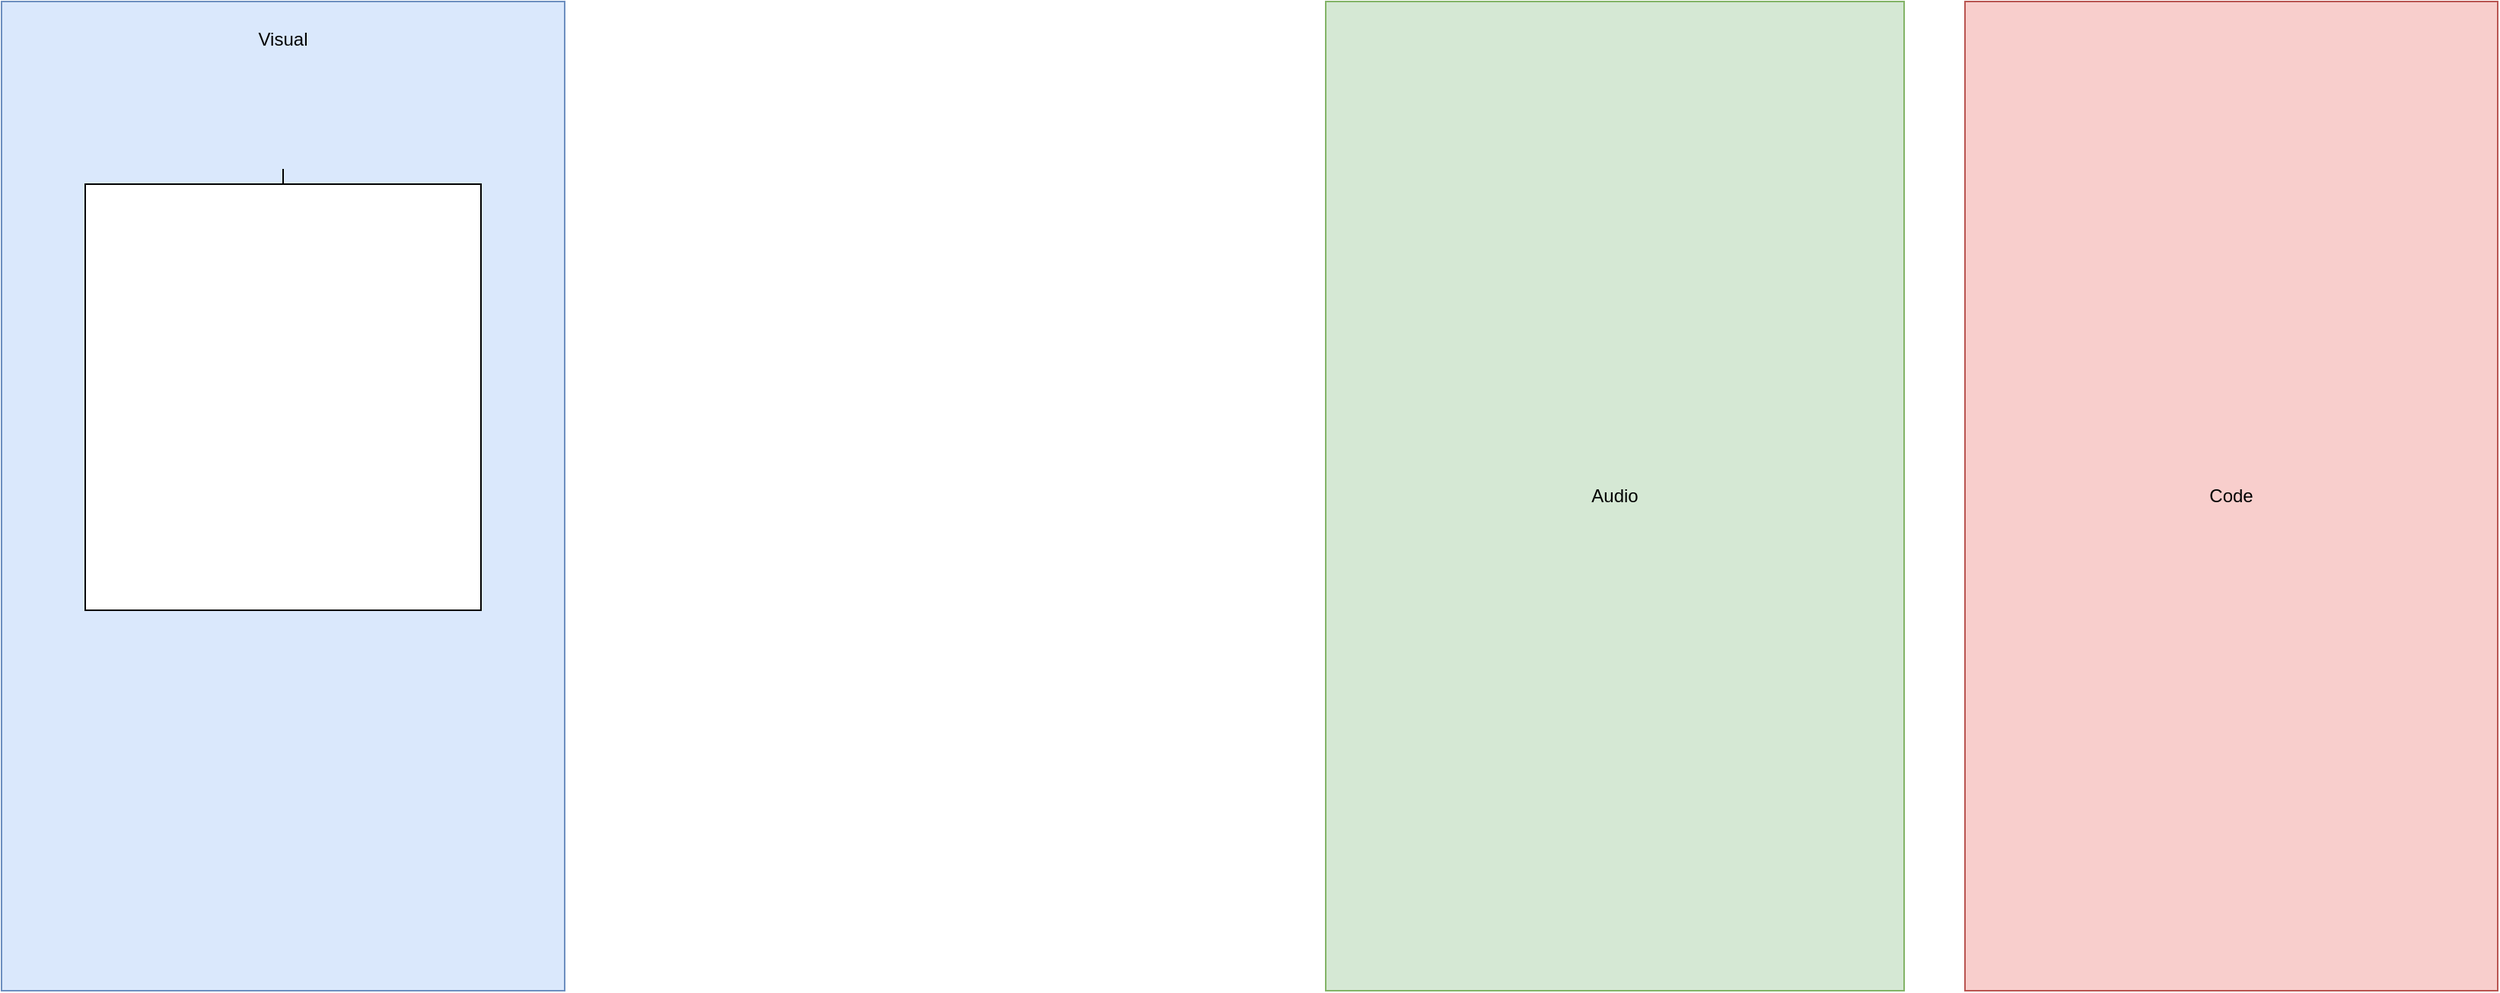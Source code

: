 <mxfile version="22.0.6" type="github">
  <diagram name="Page-1" id="24QNUBauEptLFehuIoLe">
    <mxGraphModel dx="3160" dy="1322" grid="1" gridSize="10" guides="1" tooltips="1" connect="1" arrows="1" fold="1" page="1" pageScale="1" pageWidth="850" pageHeight="1100" math="0" shadow="0">
      <root>
        <mxCell id="0" />
        <mxCell id="1" parent="0" />
        <mxCell id="oC2lkdSRTwGsGQrgg0Gq-1" value="" style="rounded=0;whiteSpace=wrap;html=1;fillColor=#dae8fc;strokeColor=#6c8ebf;" vertex="1" parent="1">
          <mxGeometry x="-140" y="20" width="370" height="650" as="geometry" />
        </mxCell>
        <mxCell id="oC2lkdSRTwGsGQrgg0Gq-2" value="Audio" style="rounded=0;whiteSpace=wrap;html=1;fillColor=#d5e8d4;strokeColor=#82b366;" vertex="1" parent="1">
          <mxGeometry x="730" y="20" width="380" height="650" as="geometry" />
        </mxCell>
        <mxCell id="oC2lkdSRTwGsGQrgg0Gq-3" value="Code" style="rounded=0;whiteSpace=wrap;html=1;fillColor=#f8cecc;strokeColor=#b85450;" vertex="1" parent="1">
          <mxGeometry x="1150" y="20" width="350" height="650" as="geometry" />
        </mxCell>
        <mxCell id="oC2lkdSRTwGsGQrgg0Gq-4" value="Visual" style="text;html=1;strokeColor=none;fillColor=none;align=center;verticalAlign=middle;whiteSpace=wrap;rounded=0;" vertex="1" parent="1">
          <mxGeometry x="15" y="30" width="60" height="30" as="geometry" />
        </mxCell>
        <mxCell id="oC2lkdSRTwGsGQrgg0Gq-9" style="edgeStyle=orthogonalEdgeStyle;rounded=0;orthogonalLoop=1;jettySize=auto;html=1;" edge="1" parent="1" source="oC2lkdSRTwGsGQrgg0Gq-7" target="oC2lkdSRTwGsGQrgg0Gq-8">
          <mxGeometry relative="1" as="geometry" />
        </mxCell>
        <mxCell id="oC2lkdSRTwGsGQrgg0Gq-7" value="" style="shape=image;verticalLabelPosition=bottom;labelBackgroundColor=default;verticalAlign=top;aspect=fixed;imageAspect=0;image=https://www.aseprite.org/assets/images/header-logo.png;" vertex="1" parent="1">
          <mxGeometry x="-41.88" y="60" width="173.77" height="70" as="geometry" />
        </mxCell>
        <mxCell id="oC2lkdSRTwGsGQrgg0Gq-11" style="edgeStyle=orthogonalEdgeStyle;rounded=0;orthogonalLoop=1;jettySize=auto;html=1;" edge="1" parent="1" source="oC2lkdSRTwGsGQrgg0Gq-8" target="oC2lkdSRTwGsGQrgg0Gq-10">
          <mxGeometry relative="1" as="geometry" />
        </mxCell>
        <mxCell id="oC2lkdSRTwGsGQrgg0Gq-8" value="Mario Image" style="rounded=0;whiteSpace=wrap;html=1;" vertex="1" parent="1">
          <mxGeometry x="-15" y="180" width="120" height="60" as="geometry" />
        </mxCell>
        <mxCell id="oC2lkdSRTwGsGQrgg0Gq-10" value="Mario animation" style="rounded=0;whiteSpace=wrap;html=1;" vertex="1" parent="1">
          <mxGeometry x="-15" y="300" width="120" height="60" as="geometry" />
        </mxCell>
        <mxCell id="oC2lkdSRTwGsGQrgg0Gq-12" value="" style="rounded=0;whiteSpace=wrap;html=1;" vertex="1" parent="1">
          <mxGeometry x="-85" y="140" width="260" height="280" as="geometry" />
        </mxCell>
      </root>
    </mxGraphModel>
  </diagram>
</mxfile>

